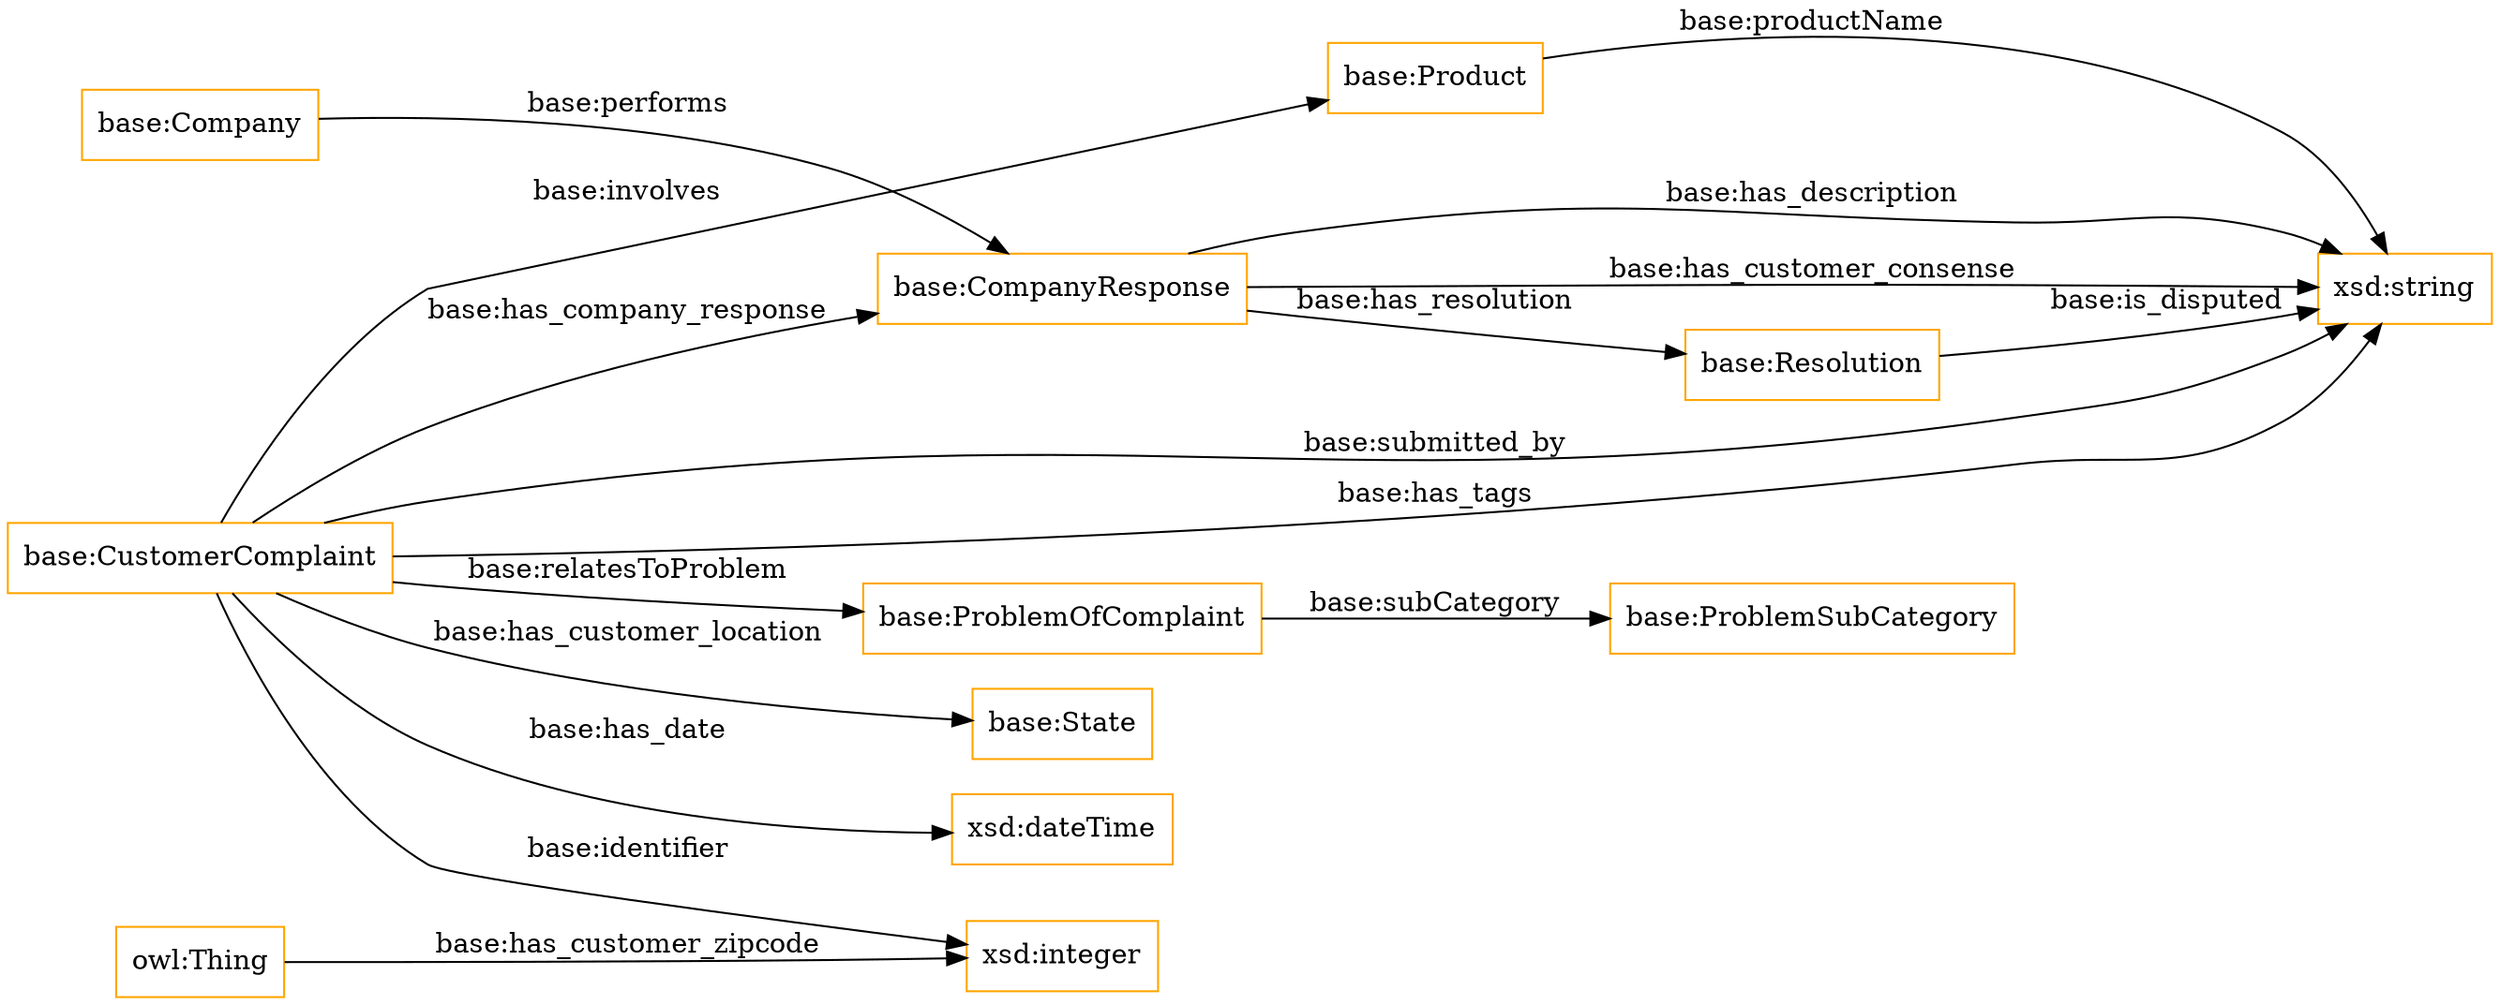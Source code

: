 digraph ar2dtool_diagram { 
rankdir=LR;
size="1501"
node [shape = rectangle, color="orange"]; "base:State" "base:Resolution" "base:Product" "base:ProblemSubCategory" "base:ProblemOfComplaint" "base:CustomerComplaint" "base:CompanyResponse" "base:Company" ; /*classes style*/
	"owl:Thing" -> "xsd:integer" [ label = "base:has_customer_zipcode" ];
	"base:Product" -> "xsd:string" [ label = "base:productName" ];
	"base:CustomerComplaint" -> "xsd:string" [ label = "base:submitted_by" ];
	"base:CompanyResponse" -> "base:Resolution" [ label = "base:has_resolution" ];
	"base:CustomerComplaint" -> "xsd:string" [ label = "base:has_tags" ];
	"base:CustomerComplaint" -> "xsd:integer" [ label = "base:identifier" ];
	"base:Resolution" -> "xsd:string" [ label = "base:is_disputed" ];
	"base:Company" -> "base:CompanyResponse" [ label = "base:performs" ];
	"base:CompanyResponse" -> "xsd:string" [ label = "base:has_description" ];
	"base:CustomerComplaint" -> "base:Product" [ label = "base:involves" ];
	"base:CustomerComplaint" -> "base:ProblemOfComplaint" [ label = "base:relatesToProblem" ];
	"base:CustomerComplaint" -> "base:State" [ label = "base:has_customer_location" ];
	"base:CustomerComplaint" -> "xsd:dateTime" [ label = "base:has_date" ];
	"base:ProblemOfComplaint" -> "base:ProblemSubCategory" [ label = "base:subCategory" ];
	"base:CustomerComplaint" -> "base:CompanyResponse" [ label = "base:has_company_response" ];
	"base:CompanyResponse" -> "xsd:string" [ label = "base:has_customer_consense" ];

}
